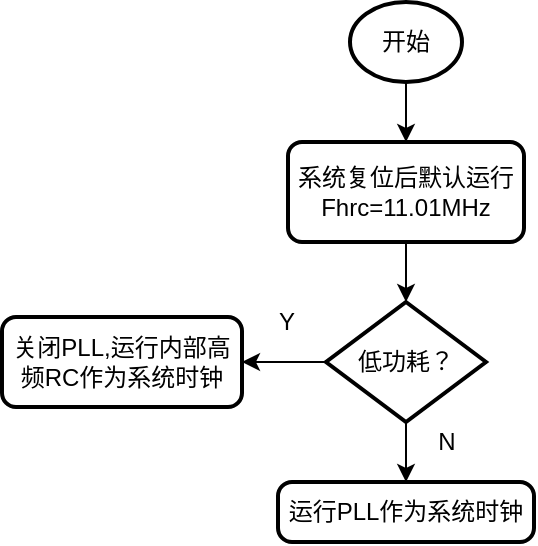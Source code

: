 <mxfile version="19.0.1" type="github">
  <diagram id="Eu5KaF82Etytcw_lHAuo" name="第 1 页">
    <mxGraphModel dx="716" dy="361" grid="1" gridSize="10" guides="1" tooltips="1" connect="1" arrows="1" fold="1" page="1" pageScale="1" pageWidth="827" pageHeight="1169" math="0" shadow="0">
      <root>
        <mxCell id="0" />
        <mxCell id="1" parent="0" />
        <mxCell id="QEToAd3EMXx1rYYdfRXe-6" style="edgeStyle=orthogonalEdgeStyle;rounded=0;orthogonalLoop=1;jettySize=auto;html=1;exitX=0.5;exitY=1;exitDx=0;exitDy=0;exitPerimeter=0;entryX=0.5;entryY=0;entryDx=0;entryDy=0;" edge="1" parent="1" source="QEToAd3EMXx1rYYdfRXe-1" target="QEToAd3EMXx1rYYdfRXe-5">
          <mxGeometry relative="1" as="geometry" />
        </mxCell>
        <mxCell id="QEToAd3EMXx1rYYdfRXe-1" value="开始" style="strokeWidth=2;html=1;shape=mxgraph.flowchart.start_2;whiteSpace=wrap;" vertex="1" parent="1">
          <mxGeometry x="384" y="110" width="56" height="40" as="geometry" />
        </mxCell>
        <mxCell id="QEToAd3EMXx1rYYdfRXe-9" value="" style="edgeStyle=orthogonalEdgeStyle;rounded=0;orthogonalLoop=1;jettySize=auto;html=1;" edge="1" parent="1" source="QEToAd3EMXx1rYYdfRXe-3" target="QEToAd3EMXx1rYYdfRXe-8">
          <mxGeometry relative="1" as="geometry" />
        </mxCell>
        <mxCell id="QEToAd3EMXx1rYYdfRXe-13" style="edgeStyle=orthogonalEdgeStyle;rounded=0;orthogonalLoop=1;jettySize=auto;html=1;exitX=0;exitY=0.5;exitDx=0;exitDy=0;exitPerimeter=0;entryX=1;entryY=0.5;entryDx=0;entryDy=0;" edge="1" parent="1" source="QEToAd3EMXx1rYYdfRXe-3" target="QEToAd3EMXx1rYYdfRXe-12">
          <mxGeometry relative="1" as="geometry" />
        </mxCell>
        <mxCell id="QEToAd3EMXx1rYYdfRXe-3" value="低功耗？" style="strokeWidth=2;html=1;shape=mxgraph.flowchart.decision;whiteSpace=wrap;" vertex="1" parent="1">
          <mxGeometry x="372" y="260" width="80" height="60" as="geometry" />
        </mxCell>
        <mxCell id="QEToAd3EMXx1rYYdfRXe-7" style="edgeStyle=orthogonalEdgeStyle;rounded=0;orthogonalLoop=1;jettySize=auto;html=1;exitX=0.5;exitY=1;exitDx=0;exitDy=0;entryX=0.5;entryY=0;entryDx=0;entryDy=0;entryPerimeter=0;" edge="1" parent="1" source="QEToAd3EMXx1rYYdfRXe-5" target="QEToAd3EMXx1rYYdfRXe-3">
          <mxGeometry relative="1" as="geometry" />
        </mxCell>
        <mxCell id="QEToAd3EMXx1rYYdfRXe-5" value="系统复位后默认运行Fhrc=11.01MHz" style="rounded=1;whiteSpace=wrap;html=1;absoluteArcSize=1;arcSize=14;strokeWidth=2;" vertex="1" parent="1">
          <mxGeometry x="353" y="180" width="118" height="50" as="geometry" />
        </mxCell>
        <mxCell id="QEToAd3EMXx1rYYdfRXe-8" value="运行PLL作为系统时钟" style="rounded=1;whiteSpace=wrap;html=1;absoluteArcSize=1;arcSize=14;strokeWidth=2;" vertex="1" parent="1">
          <mxGeometry x="348" y="350" width="128" height="30" as="geometry" />
        </mxCell>
        <mxCell id="QEToAd3EMXx1rYYdfRXe-10" value="N" style="text;html=1;align=center;verticalAlign=middle;resizable=0;points=[];autosize=1;strokeColor=none;fillColor=none;" vertex="1" parent="1">
          <mxGeometry x="422" y="320" width="20" height="20" as="geometry" />
        </mxCell>
        <mxCell id="QEToAd3EMXx1rYYdfRXe-12" value="关闭PLL,运行内部高频RC作为系统时钟" style="rounded=1;whiteSpace=wrap;html=1;absoluteArcSize=1;arcSize=14;strokeWidth=2;" vertex="1" parent="1">
          <mxGeometry x="210" y="267.5" width="120" height="45" as="geometry" />
        </mxCell>
        <mxCell id="QEToAd3EMXx1rYYdfRXe-14" value="Y" style="text;html=1;align=center;verticalAlign=middle;resizable=0;points=[];autosize=1;strokeColor=none;fillColor=none;" vertex="1" parent="1">
          <mxGeometry x="342" y="260" width="20" height="20" as="geometry" />
        </mxCell>
      </root>
    </mxGraphModel>
  </diagram>
</mxfile>
